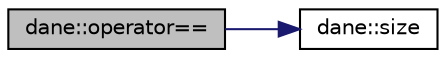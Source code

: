 digraph "dane::operator=="
{
  edge [fontname="Helvetica",fontsize="10",labelfontname="Helvetica",labelfontsize="10"];
  node [fontname="Helvetica",fontsize="10",shape=record];
  rankdir="LR";
  Node1 [label="dane::operator==",height=0.2,width=0.4,color="black", fillcolor="grey75", style="filled" fontcolor="black"];
  Node1 -> Node2 [color="midnightblue",fontsize="10",style="solid",fontname="Helvetica"];
  Node2 [label="dane::size",height=0.2,width=0.4,color="black", fillcolor="white", style="filled",URL="$classdane.html#aad79f522f96d20e05e7e84db96dfe162",tooltip="Rozmiar wektora."];
}
